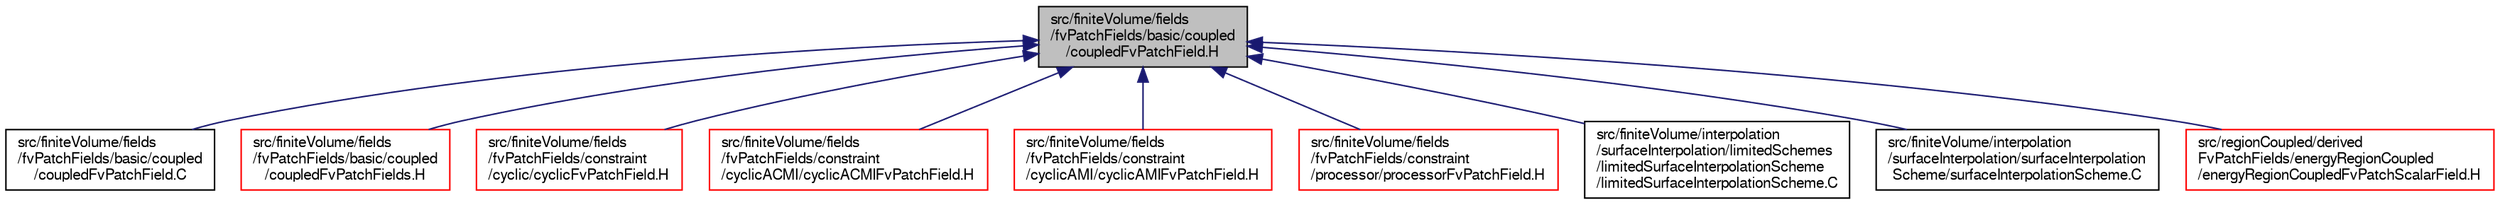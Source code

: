 digraph "src/finiteVolume/fields/fvPatchFields/basic/coupled/coupledFvPatchField.H"
{
  bgcolor="transparent";
  edge [fontname="FreeSans",fontsize="10",labelfontname="FreeSans",labelfontsize="10"];
  node [fontname="FreeSans",fontsize="10",shape=record];
  Node197 [label="src/finiteVolume/fields\l/fvPatchFields/basic/coupled\l/coupledFvPatchField.H",height=0.2,width=0.4,color="black", fillcolor="grey75", style="filled", fontcolor="black"];
  Node197 -> Node198 [dir="back",color="midnightblue",fontsize="10",style="solid",fontname="FreeSans"];
  Node198 [label="src/finiteVolume/fields\l/fvPatchFields/basic/coupled\l/coupledFvPatchField.C",height=0.2,width=0.4,color="black",URL="$a01430.html"];
  Node197 -> Node199 [dir="back",color="midnightblue",fontsize="10",style="solid",fontname="FreeSans"];
  Node199 [label="src/finiteVolume/fields\l/fvPatchFields/basic/coupled\l/coupledFvPatchFields.H",height=0.2,width=0.4,color="red",URL="$a01439.html"];
  Node197 -> Node204 [dir="back",color="midnightblue",fontsize="10",style="solid",fontname="FreeSans"];
  Node204 [label="src/finiteVolume/fields\l/fvPatchFields/constraint\l/cyclic/cyclicFvPatchField.H",height=0.2,width=0.4,color="red",URL="$a01556.html"];
  Node197 -> Node242 [dir="back",color="midnightblue",fontsize="10",style="solid",fontname="FreeSans"];
  Node242 [label="src/finiteVolume/fields\l/fvPatchFields/constraint\l/cyclicACMI/cyclicACMIFvPatchField.H",height=0.2,width=0.4,color="red",URL="$a01571.html"];
  Node197 -> Node246 [dir="back",color="midnightblue",fontsize="10",style="solid",fontname="FreeSans"];
  Node246 [label="src/finiteVolume/fields\l/fvPatchFields/constraint\l/cyclicAMI/cyclicAMIFvPatchField.H",height=0.2,width=0.4,color="red",URL="$a01586.html"];
  Node197 -> Node263 [dir="back",color="midnightblue",fontsize="10",style="solid",fontname="FreeSans"];
  Node263 [label="src/finiteVolume/fields\l/fvPatchFields/constraint\l/processor/processorFvPatchField.H",height=0.2,width=0.4,color="red",URL="$a01676.html"];
  Node197 -> Node275 [dir="back",color="midnightblue",fontsize="10",style="solid",fontname="FreeSans"];
  Node275 [label="src/finiteVolume/interpolation\l/surfaceInterpolation/limitedSchemes\l/limitedSurfaceInterpolationScheme\l/limitedSurfaceInterpolationScheme.C",height=0.2,width=0.4,color="black",URL="$a03953.html"];
  Node197 -> Node276 [dir="back",color="midnightblue",fontsize="10",style="solid",fontname="FreeSans"];
  Node276 [label="src/finiteVolume/interpolation\l/surfaceInterpolation/surfaceInterpolation\lScheme/surfaceInterpolationScheme.C",height=0.2,width=0.4,color="black",URL="$a04316.html",tooltip="Abstract base class for surface interpolation schemes. "];
  Node197 -> Node277 [dir="back",color="midnightblue",fontsize="10",style="solid",fontname="FreeSans"];
  Node277 [label="src/regionCoupled/derived\lFvPatchFields/energyRegionCoupled\l/energyRegionCoupledFvPatchScalarField.H",height=0.2,width=0.4,color="red",URL="$a14021.html"];
}
